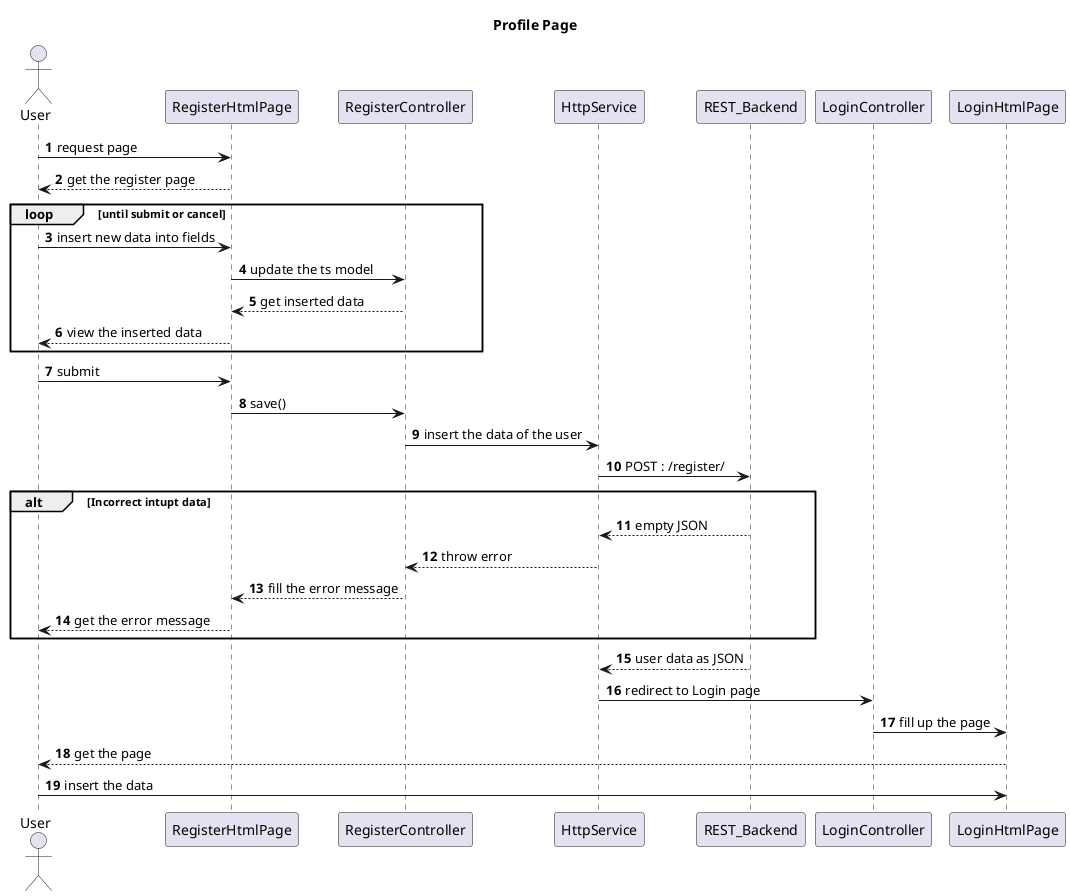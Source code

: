 @startuml

title
 <b>Profile Page</b>
end title

actor User
autonumber 

User -> RegisterHtmlPage: request page
RegisterHtmlPage -->User : get the register page
loop until submit or cancel
    User -> RegisterHtmlPage : insert new data into fields
    RegisterHtmlPage -> RegisterController: update the ts model
    RegisterController --> RegisterHtmlPage : get inserted data
    RegisterHtmlPage --> User : view the inserted data
end
User -> RegisterHtmlPage : submit
RegisterHtmlPage -> RegisterController : save()
RegisterController -> HttpService : insert the data of the user 
HttpService -> REST_Backend: POST : /register/
alt Incorrect intupt data 
    REST_Backend --> HttpService: empty JSON
    HttpService --> RegisterController: throw error
    RegisterController --> RegisterHtmlPage : fill the error message
    RegisterHtmlPage --> User : get the error message
end
REST_Backend --> HttpService :  user data as JSON
HttpService -> LoginController : redirect to Login page
LoginController -> LoginHtmlPage : fill up the page
LoginHtmlPage --> User :get the page
User -> LoginHtmlPage : insert the data

@enduml